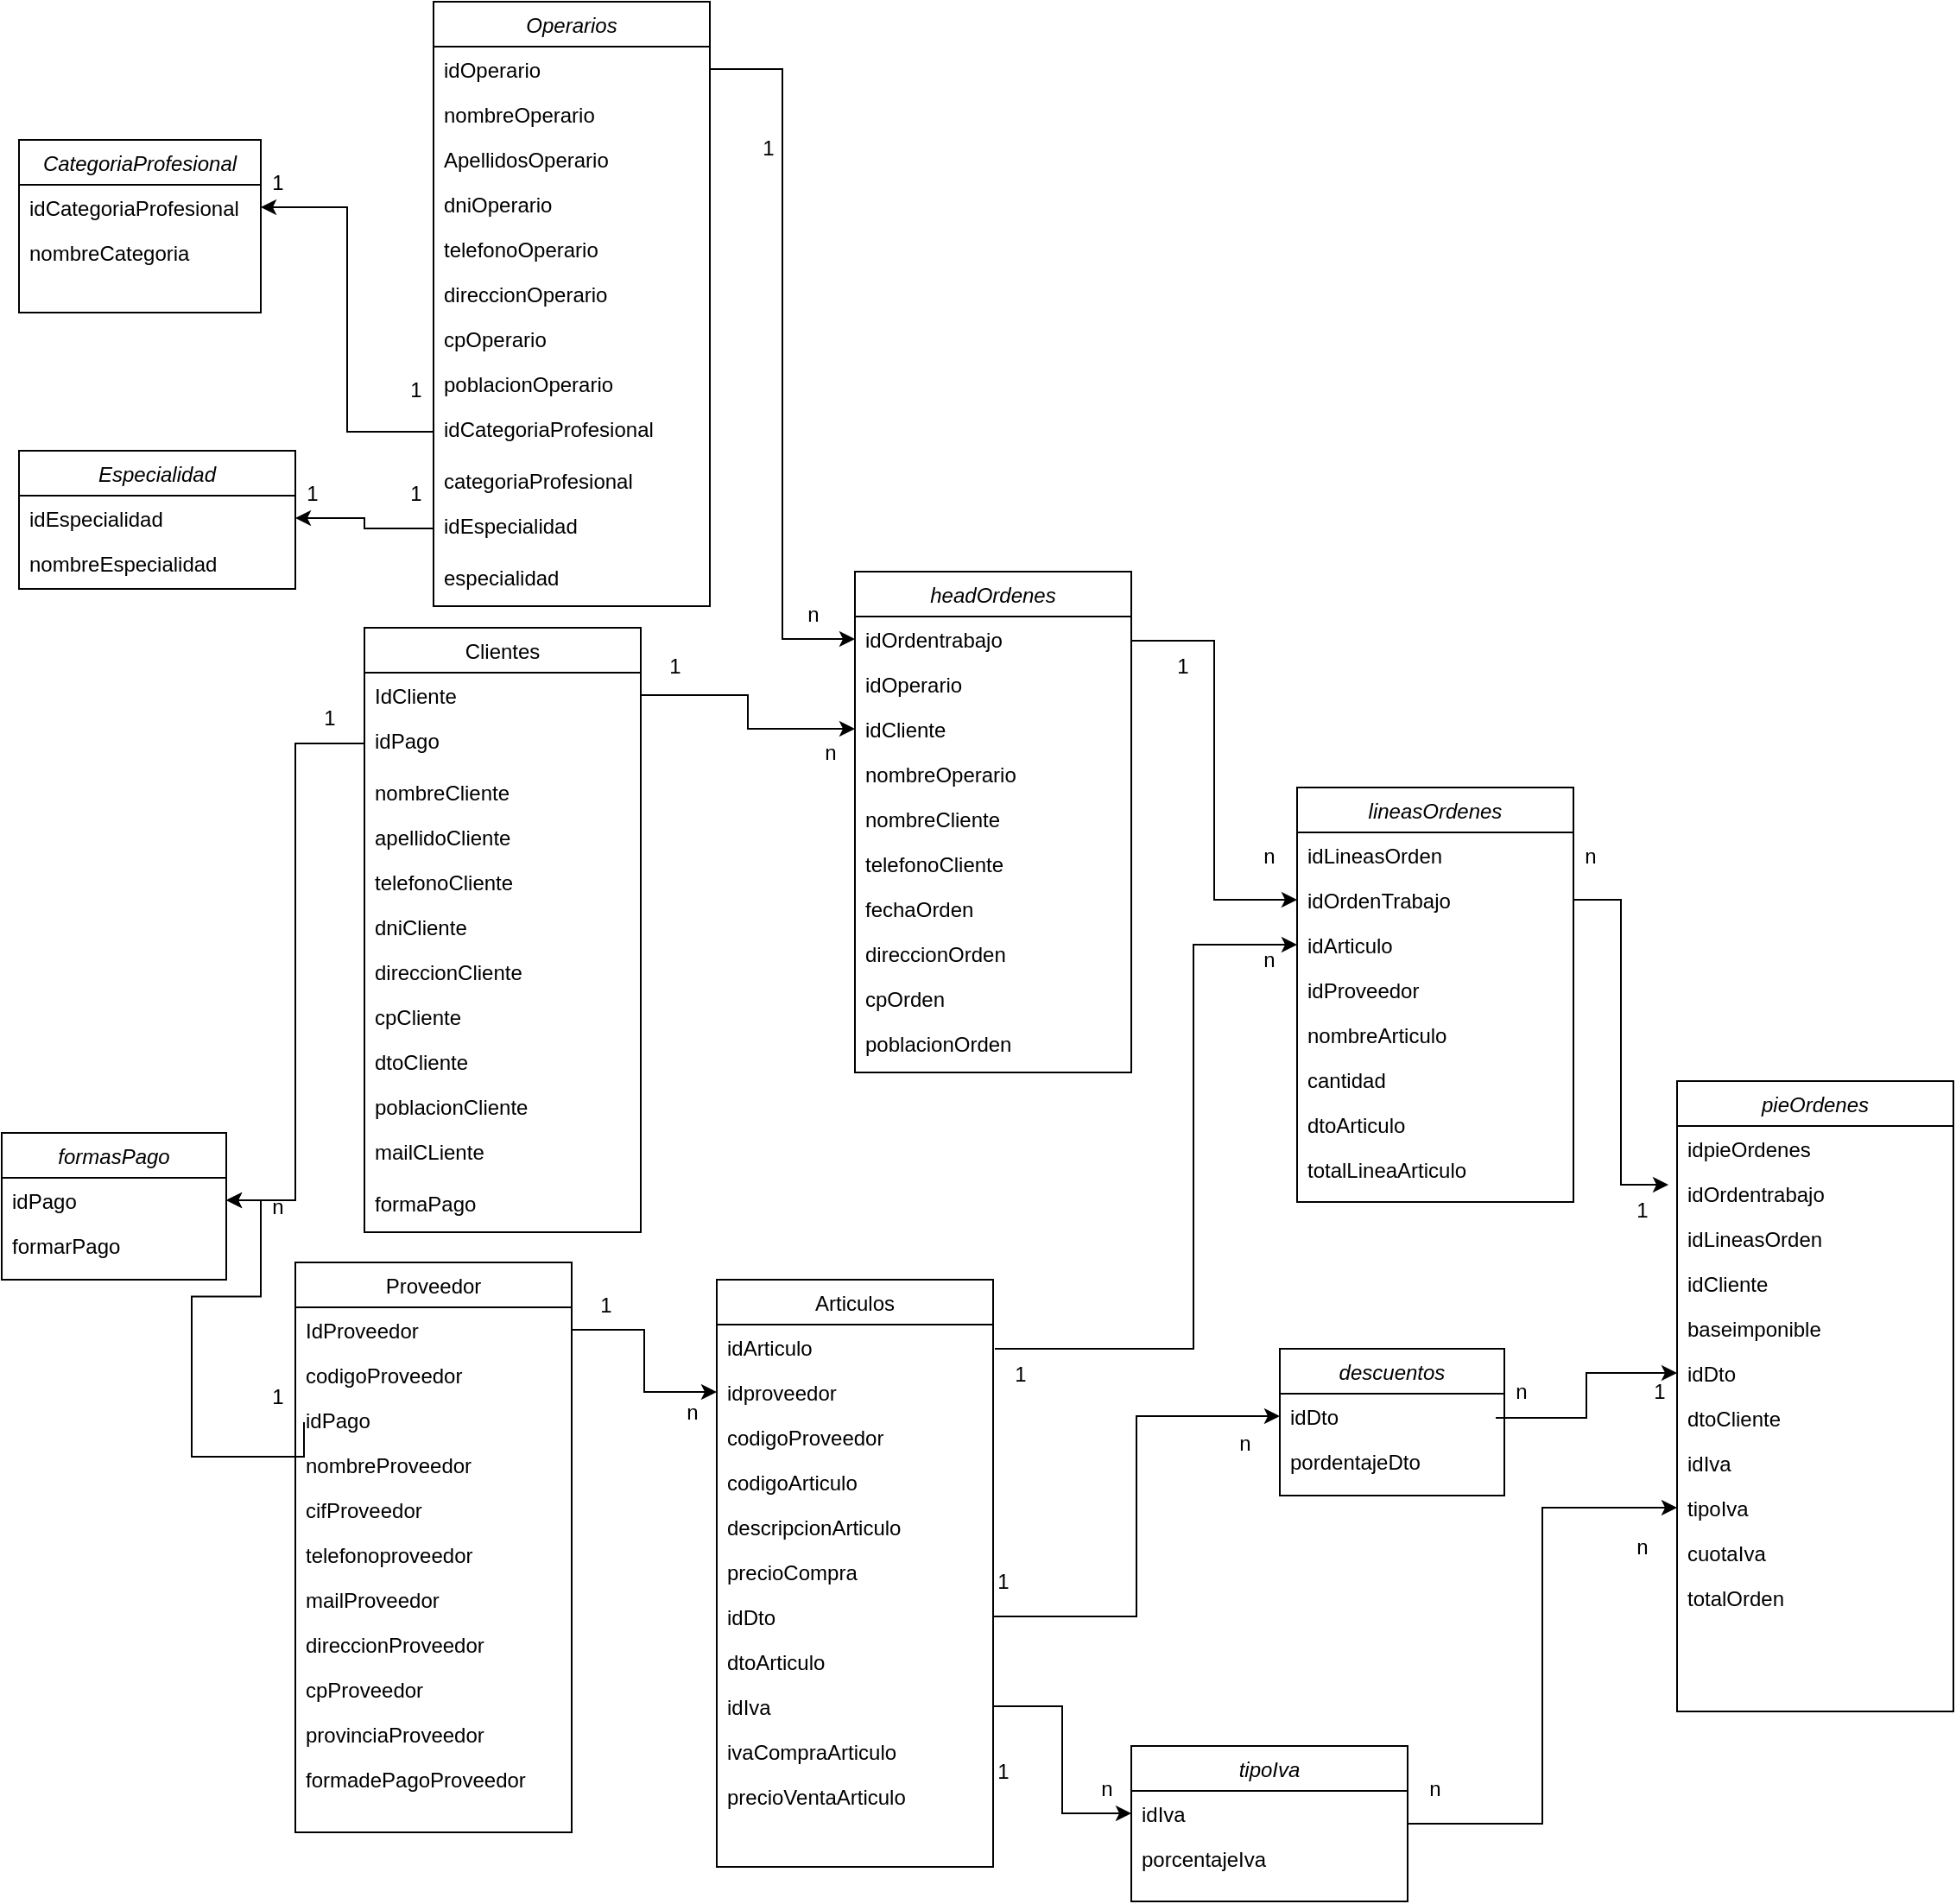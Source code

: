 <mxfile version="21.6.6" type="github">
  <diagram id="C5RBs43oDa-KdzZeNtuy" name="Page-1">
    <mxGraphModel dx="1434" dy="754" grid="1" gridSize="10" guides="1" tooltips="1" connect="1" arrows="1" fold="1" page="1" pageScale="1" pageWidth="1169" pageHeight="1654" math="0" shadow="0">
      <root>
        <mxCell id="WIyWlLk6GJQsqaUBKTNV-0" />
        <mxCell id="WIyWlLk6GJQsqaUBKTNV-1" parent="WIyWlLk6GJQsqaUBKTNV-0" />
        <mxCell id="zkfFHV4jXpPFQw0GAbJ--0" value="Operarios" style="swimlane;fontStyle=2;align=center;verticalAlign=top;childLayout=stackLayout;horizontal=1;startSize=26;horizontalStack=0;resizeParent=1;resizeLast=0;collapsible=1;marginBottom=0;rounded=0;shadow=0;strokeWidth=1;" parent="WIyWlLk6GJQsqaUBKTNV-1" vertex="1">
          <mxGeometry x="260" y="10" width="160" height="350" as="geometry">
            <mxRectangle x="230" y="140" width="160" height="26" as="alternateBounds" />
          </mxGeometry>
        </mxCell>
        <mxCell id="zkfFHV4jXpPFQw0GAbJ--3" value="idOperario&#xa;" style="text;align=left;verticalAlign=top;spacingLeft=4;spacingRight=4;overflow=hidden;rotatable=0;points=[[0,0.5],[1,0.5]];portConstraint=eastwest;rounded=0;shadow=0;html=0;" parent="zkfFHV4jXpPFQw0GAbJ--0" vertex="1">
          <mxGeometry y="26" width="160" height="26" as="geometry" />
        </mxCell>
        <mxCell id="zkfFHV4jXpPFQw0GAbJ--1" value="nombreOperario" style="text;align=left;verticalAlign=top;spacingLeft=4;spacingRight=4;overflow=hidden;rotatable=0;points=[[0,0.5],[1,0.5]];portConstraint=eastwest;" parent="zkfFHV4jXpPFQw0GAbJ--0" vertex="1">
          <mxGeometry y="52" width="160" height="26" as="geometry" />
        </mxCell>
        <mxCell id="EvCwgGn88myJ6NYSJ4dZ-0" value="ApellidosOperario" style="text;align=left;verticalAlign=top;spacingLeft=4;spacingRight=4;overflow=hidden;rotatable=0;points=[[0,0.5],[1,0.5]];portConstraint=eastwest;" parent="zkfFHV4jXpPFQw0GAbJ--0" vertex="1">
          <mxGeometry y="78" width="160" height="26" as="geometry" />
        </mxCell>
        <mxCell id="EvCwgGn88myJ6NYSJ4dZ-1" value="dniOperario" style="text;align=left;verticalAlign=top;spacingLeft=4;spacingRight=4;overflow=hidden;rotatable=0;points=[[0,0.5],[1,0.5]];portConstraint=eastwest;" parent="zkfFHV4jXpPFQw0GAbJ--0" vertex="1">
          <mxGeometry y="104" width="160" height="26" as="geometry" />
        </mxCell>
        <mxCell id="zkfFHV4jXpPFQw0GAbJ--2" value="telefonoOperario" style="text;align=left;verticalAlign=top;spacingLeft=4;spacingRight=4;overflow=hidden;rotatable=0;points=[[0,0.5],[1,0.5]];portConstraint=eastwest;rounded=0;shadow=0;html=0;" parent="zkfFHV4jXpPFQw0GAbJ--0" vertex="1">
          <mxGeometry y="130" width="160" height="26" as="geometry" />
        </mxCell>
        <mxCell id="EvCwgGn88myJ6NYSJ4dZ-2" value="direccionOperario" style="text;align=left;verticalAlign=top;spacingLeft=4;spacingRight=4;overflow=hidden;rotatable=0;points=[[0,0.5],[1,0.5]];portConstraint=eastwest;" parent="zkfFHV4jXpPFQw0GAbJ--0" vertex="1">
          <mxGeometry y="156" width="160" height="26" as="geometry" />
        </mxCell>
        <mxCell id="nwo9zE2Kv2taZkg2Oumw-116" value="cpOperario" style="text;align=left;verticalAlign=top;spacingLeft=4;spacingRight=4;overflow=hidden;rotatable=0;points=[[0,0.5],[1,0.5]];portConstraint=eastwest;" vertex="1" parent="zkfFHV4jXpPFQw0GAbJ--0">
          <mxGeometry y="182" width="160" height="26" as="geometry" />
        </mxCell>
        <mxCell id="EvCwgGn88myJ6NYSJ4dZ-4" value="poblacionOperario" style="text;align=left;verticalAlign=top;spacingLeft=4;spacingRight=4;overflow=hidden;rotatable=0;points=[[0,0.5],[1,0.5]];portConstraint=eastwest;" parent="zkfFHV4jXpPFQw0GAbJ--0" vertex="1">
          <mxGeometry y="208" width="160" height="26" as="geometry" />
        </mxCell>
        <mxCell id="nwo9zE2Kv2taZkg2Oumw-139" value="idCategoriaProfesional" style="text;align=left;verticalAlign=top;spacingLeft=4;spacingRight=4;overflow=hidden;rotatable=0;points=[[0,0.5],[1,0.5]];portConstraint=eastwest;" vertex="1" parent="zkfFHV4jXpPFQw0GAbJ--0">
          <mxGeometry y="234" width="160" height="30" as="geometry" />
        </mxCell>
        <mxCell id="EvCwgGn88myJ6NYSJ4dZ-5" value="categoriaProfesional" style="text;align=left;verticalAlign=top;spacingLeft=4;spacingRight=4;overflow=hidden;rotatable=0;points=[[0,0.5],[1,0.5]];portConstraint=eastwest;" parent="zkfFHV4jXpPFQw0GAbJ--0" vertex="1">
          <mxGeometry y="264" width="160" height="26" as="geometry" />
        </mxCell>
        <mxCell id="nwo9zE2Kv2taZkg2Oumw-140" value="idEspecialidad" style="text;align=left;verticalAlign=top;spacingLeft=4;spacingRight=4;overflow=hidden;rotatable=0;points=[[0,0.5],[1,0.5]];portConstraint=eastwest;" vertex="1" parent="zkfFHV4jXpPFQw0GAbJ--0">
          <mxGeometry y="290" width="160" height="30" as="geometry" />
        </mxCell>
        <mxCell id="zkfFHV4jXpPFQw0GAbJ--5" value="especialidad" style="text;align=left;verticalAlign=top;spacingLeft=4;spacingRight=4;overflow=hidden;rotatable=0;points=[[0,0.5],[1,0.5]];portConstraint=eastwest;" parent="zkfFHV4jXpPFQw0GAbJ--0" vertex="1">
          <mxGeometry y="320" width="160" height="30" as="geometry" />
        </mxCell>
        <mxCell id="zkfFHV4jXpPFQw0GAbJ--6" value="Proveedor" style="swimlane;fontStyle=0;align=center;verticalAlign=top;childLayout=stackLayout;horizontal=1;startSize=26;horizontalStack=0;resizeParent=1;resizeLast=0;collapsible=1;marginBottom=0;rounded=0;shadow=0;strokeWidth=1;" parent="WIyWlLk6GJQsqaUBKTNV-1" vertex="1">
          <mxGeometry x="180" y="740" width="160" height="330" as="geometry">
            <mxRectangle x="130" y="380" width="160" height="26" as="alternateBounds" />
          </mxGeometry>
        </mxCell>
        <mxCell id="zkfFHV4jXpPFQw0GAbJ--7" value="IdProveedor" style="text;align=left;verticalAlign=top;spacingLeft=4;spacingRight=4;overflow=hidden;rotatable=0;points=[[0,0.5],[1,0.5]];portConstraint=eastwest;" parent="zkfFHV4jXpPFQw0GAbJ--6" vertex="1">
          <mxGeometry y="26" width="160" height="26" as="geometry" />
        </mxCell>
        <mxCell id="nwo9zE2Kv2taZkg2Oumw-113" value="codigoProveedor" style="text;align=left;verticalAlign=top;spacingLeft=4;spacingRight=4;overflow=hidden;rotatable=0;points=[[0,0.5],[1,0.5]];portConstraint=eastwest;" vertex="1" parent="zkfFHV4jXpPFQw0GAbJ--6">
          <mxGeometry y="52" width="160" height="26" as="geometry" />
        </mxCell>
        <mxCell id="nwo9zE2Kv2taZkg2Oumw-103" value="idPago" style="text;align=left;verticalAlign=top;spacingLeft=4;spacingRight=4;overflow=hidden;rotatable=0;points=[[0,0.5],[1,0.5]];portConstraint=eastwest;" vertex="1" parent="zkfFHV4jXpPFQw0GAbJ--6">
          <mxGeometry y="78" width="160" height="26" as="geometry" />
        </mxCell>
        <mxCell id="zkfFHV4jXpPFQw0GAbJ--8" value="nombreProveedor" style="text;align=left;verticalAlign=top;spacingLeft=4;spacingRight=4;overflow=hidden;rotatable=0;points=[[0,0.5],[1,0.5]];portConstraint=eastwest;rounded=0;shadow=0;html=0;" parent="zkfFHV4jXpPFQw0GAbJ--6" vertex="1">
          <mxGeometry y="104" width="160" height="26" as="geometry" />
        </mxCell>
        <mxCell id="zkfFHV4jXpPFQw0GAbJ--10" value="cifProveedor" style="text;align=left;verticalAlign=top;spacingLeft=4;spacingRight=4;overflow=hidden;rotatable=0;points=[[0,0.5],[1,0.5]];portConstraint=eastwest;fontStyle=0" parent="zkfFHV4jXpPFQw0GAbJ--6" vertex="1">
          <mxGeometry y="130" width="160" height="26" as="geometry" />
        </mxCell>
        <mxCell id="zkfFHV4jXpPFQw0GAbJ--11" value="telefonoproveedor" style="text;align=left;verticalAlign=top;spacingLeft=4;spacingRight=4;overflow=hidden;rotatable=0;points=[[0,0.5],[1,0.5]];portConstraint=eastwest;" parent="zkfFHV4jXpPFQw0GAbJ--6" vertex="1">
          <mxGeometry y="156" width="160" height="26" as="geometry" />
        </mxCell>
        <mxCell id="EvCwgGn88myJ6NYSJ4dZ-8" value="mailProveedor" style="text;align=left;verticalAlign=top;spacingLeft=4;spacingRight=4;overflow=hidden;rotatable=0;points=[[0,0.5],[1,0.5]];portConstraint=eastwest;" parent="zkfFHV4jXpPFQw0GAbJ--6" vertex="1">
          <mxGeometry y="182" width="160" height="26" as="geometry" />
        </mxCell>
        <mxCell id="EvCwgGn88myJ6NYSJ4dZ-10" value="direccionProveedor" style="text;align=left;verticalAlign=top;spacingLeft=4;spacingRight=4;overflow=hidden;rotatable=0;points=[[0,0.5],[1,0.5]];portConstraint=eastwest;" parent="zkfFHV4jXpPFQw0GAbJ--6" vertex="1">
          <mxGeometry y="208" width="160" height="26" as="geometry" />
        </mxCell>
        <mxCell id="EvCwgGn88myJ6NYSJ4dZ-11" value="cpProveedor" style="text;align=left;verticalAlign=top;spacingLeft=4;spacingRight=4;overflow=hidden;rotatable=0;points=[[0,0.5],[1,0.5]];portConstraint=eastwest;" parent="zkfFHV4jXpPFQw0GAbJ--6" vertex="1">
          <mxGeometry y="234" width="160" height="26" as="geometry" />
        </mxCell>
        <mxCell id="EvCwgGn88myJ6NYSJ4dZ-12" value="provinciaProveedor" style="text;align=left;verticalAlign=top;spacingLeft=4;spacingRight=4;overflow=hidden;rotatable=0;points=[[0,0.5],[1,0.5]];portConstraint=eastwest;" parent="zkfFHV4jXpPFQw0GAbJ--6" vertex="1">
          <mxGeometry y="260" width="160" height="26" as="geometry" />
        </mxCell>
        <mxCell id="EvCwgGn88myJ6NYSJ4dZ-13" value="formadePagoProveedor" style="text;align=left;verticalAlign=top;spacingLeft=4;spacingRight=4;overflow=hidden;rotatable=0;points=[[0,0.5],[1,0.5]];portConstraint=eastwest;" parent="zkfFHV4jXpPFQw0GAbJ--6" vertex="1">
          <mxGeometry y="286" width="160" height="30" as="geometry" />
        </mxCell>
        <mxCell id="zkfFHV4jXpPFQw0GAbJ--13" value="Articulos" style="swimlane;fontStyle=0;align=center;verticalAlign=top;childLayout=stackLayout;horizontal=1;startSize=26;horizontalStack=0;resizeParent=1;resizeLast=0;collapsible=1;marginBottom=0;rounded=0;shadow=0;strokeWidth=1;" parent="WIyWlLk6GJQsqaUBKTNV-1" vertex="1">
          <mxGeometry x="424" y="750" width="160" height="340" as="geometry">
            <mxRectangle x="340" y="380" width="170" height="26" as="alternateBounds" />
          </mxGeometry>
        </mxCell>
        <mxCell id="zkfFHV4jXpPFQw0GAbJ--14" value="idArticulo" style="text;align=left;verticalAlign=top;spacingLeft=4;spacingRight=4;overflow=hidden;rotatable=0;points=[[0,0.5],[1,0.5]];portConstraint=eastwest;" parent="zkfFHV4jXpPFQw0GAbJ--13" vertex="1">
          <mxGeometry y="26" width="160" height="26" as="geometry" />
        </mxCell>
        <mxCell id="EvCwgGn88myJ6NYSJ4dZ-14" value="idproveedor" style="text;align=left;verticalAlign=top;spacingLeft=4;spacingRight=4;overflow=hidden;rotatable=0;points=[[0,0.5],[1,0.5]];portConstraint=eastwest;" parent="zkfFHV4jXpPFQw0GAbJ--13" vertex="1">
          <mxGeometry y="52" width="160" height="26" as="geometry" />
        </mxCell>
        <mxCell id="nwo9zE2Kv2taZkg2Oumw-115" value="codigoProveedor" style="text;align=left;verticalAlign=top;spacingLeft=4;spacingRight=4;overflow=hidden;rotatable=0;points=[[0,0.5],[1,0.5]];portConstraint=eastwest;" vertex="1" parent="zkfFHV4jXpPFQw0GAbJ--13">
          <mxGeometry y="78" width="160" height="26" as="geometry" />
        </mxCell>
        <mxCell id="nwo9zE2Kv2taZkg2Oumw-112" value="codigoArticulo" style="text;align=left;verticalAlign=top;spacingLeft=4;spacingRight=4;overflow=hidden;rotatable=0;points=[[0,0.5],[1,0.5]];portConstraint=eastwest;" vertex="1" parent="zkfFHV4jXpPFQw0GAbJ--13">
          <mxGeometry y="104" width="160" height="26" as="geometry" />
        </mxCell>
        <mxCell id="EvCwgGn88myJ6NYSJ4dZ-15" value="descripcionArticulo" style="text;align=left;verticalAlign=top;spacingLeft=4;spacingRight=4;overflow=hidden;rotatable=0;points=[[0,0.5],[1,0.5]];portConstraint=eastwest;" parent="zkfFHV4jXpPFQw0GAbJ--13" vertex="1">
          <mxGeometry y="130" width="160" height="26" as="geometry" />
        </mxCell>
        <mxCell id="EvCwgGn88myJ6NYSJ4dZ-16" value="precioCompra" style="text;align=left;verticalAlign=top;spacingLeft=4;spacingRight=4;overflow=hidden;rotatable=0;points=[[0,0.5],[1,0.5]];portConstraint=eastwest;" parent="zkfFHV4jXpPFQw0GAbJ--13" vertex="1">
          <mxGeometry y="156" width="160" height="26" as="geometry" />
        </mxCell>
        <mxCell id="nwo9zE2Kv2taZkg2Oumw-87" value="idDto" style="text;align=left;verticalAlign=top;spacingLeft=4;spacingRight=4;overflow=hidden;rotatable=0;points=[[0,0.5],[1,0.5]];portConstraint=eastwest;" vertex="1" parent="zkfFHV4jXpPFQw0GAbJ--13">
          <mxGeometry y="182" width="160" height="26" as="geometry" />
        </mxCell>
        <mxCell id="EvCwgGn88myJ6NYSJ4dZ-17" value="dtoArticulo" style="text;align=left;verticalAlign=top;spacingLeft=4;spacingRight=4;overflow=hidden;rotatable=0;points=[[0,0.5],[1,0.5]];portConstraint=eastwest;" parent="zkfFHV4jXpPFQw0GAbJ--13" vertex="1">
          <mxGeometry y="208" width="160" height="26" as="geometry" />
        </mxCell>
        <mxCell id="nwo9zE2Kv2taZkg2Oumw-77" value="idIva&#xa;" style="text;align=left;verticalAlign=top;spacingLeft=4;spacingRight=4;overflow=hidden;rotatable=0;points=[[0,0.5],[1,0.5]];portConstraint=eastwest;" vertex="1" parent="zkfFHV4jXpPFQw0GAbJ--13">
          <mxGeometry y="234" width="160" height="26" as="geometry" />
        </mxCell>
        <mxCell id="EvCwgGn88myJ6NYSJ4dZ-18" value="ivaCompraArticulo" style="text;align=left;verticalAlign=top;spacingLeft=4;spacingRight=4;overflow=hidden;rotatable=0;points=[[0,0.5],[1,0.5]];portConstraint=eastwest;" parent="zkfFHV4jXpPFQw0GAbJ--13" vertex="1">
          <mxGeometry y="260" width="160" height="26" as="geometry" />
        </mxCell>
        <mxCell id="EvCwgGn88myJ6NYSJ4dZ-19" value="precioVentaArticulo" style="text;align=left;verticalAlign=top;spacingLeft=4;spacingRight=4;overflow=hidden;rotatable=0;points=[[0,0.5],[1,0.5]];portConstraint=eastwest;" parent="zkfFHV4jXpPFQw0GAbJ--13" vertex="1">
          <mxGeometry y="286" width="160" height="26" as="geometry" />
        </mxCell>
        <mxCell id="zkfFHV4jXpPFQw0GAbJ--17" value="Clientes&#xa;" style="swimlane;fontStyle=0;align=center;verticalAlign=top;childLayout=stackLayout;horizontal=1;startSize=26;horizontalStack=0;resizeParent=1;resizeLast=0;collapsible=1;marginBottom=0;rounded=0;shadow=0;strokeWidth=1;" parent="WIyWlLk6GJQsqaUBKTNV-1" vertex="1">
          <mxGeometry x="220" y="372.5" width="160" height="350" as="geometry">
            <mxRectangle x="550" y="140" width="160" height="26" as="alternateBounds" />
          </mxGeometry>
        </mxCell>
        <mxCell id="zkfFHV4jXpPFQw0GAbJ--18" value="IdCliente" style="text;align=left;verticalAlign=top;spacingLeft=4;spacingRight=4;overflow=hidden;rotatable=0;points=[[0,0.5],[1,0.5]];portConstraint=eastwest;" parent="zkfFHV4jXpPFQw0GAbJ--17" vertex="1">
          <mxGeometry y="26" width="160" height="26" as="geometry" />
        </mxCell>
        <mxCell id="nwo9zE2Kv2taZkg2Oumw-104" value="idPago" style="text;align=left;verticalAlign=top;spacingLeft=4;spacingRight=4;overflow=hidden;rotatable=0;points=[[0,0.5],[1,0.5]];portConstraint=eastwest;" vertex="1" parent="zkfFHV4jXpPFQw0GAbJ--17">
          <mxGeometry y="52" width="160" height="30" as="geometry" />
        </mxCell>
        <mxCell id="zkfFHV4jXpPFQw0GAbJ--19" value="nombreCliente" style="text;align=left;verticalAlign=top;spacingLeft=4;spacingRight=4;overflow=hidden;rotatable=0;points=[[0,0.5],[1,0.5]];portConstraint=eastwest;rounded=0;shadow=0;html=0;" parent="zkfFHV4jXpPFQw0GAbJ--17" vertex="1">
          <mxGeometry y="82" width="160" height="26" as="geometry" />
        </mxCell>
        <mxCell id="zkfFHV4jXpPFQw0GAbJ--20" value="apellidoCliente" style="text;align=left;verticalAlign=top;spacingLeft=4;spacingRight=4;overflow=hidden;rotatable=0;points=[[0,0.5],[1,0.5]];portConstraint=eastwest;rounded=0;shadow=0;html=0;" parent="zkfFHV4jXpPFQw0GAbJ--17" vertex="1">
          <mxGeometry y="108" width="160" height="26" as="geometry" />
        </mxCell>
        <mxCell id="zkfFHV4jXpPFQw0GAbJ--25" value="telefonoCliente" style="text;align=left;verticalAlign=top;spacingLeft=4;spacingRight=4;overflow=hidden;rotatable=0;points=[[0,0.5],[1,0.5]];portConstraint=eastwest;" parent="zkfFHV4jXpPFQw0GAbJ--17" vertex="1">
          <mxGeometry y="134" width="160" height="26" as="geometry" />
        </mxCell>
        <mxCell id="zkfFHV4jXpPFQw0GAbJ--24" value="dniCliente" style="text;align=left;verticalAlign=top;spacingLeft=4;spacingRight=4;overflow=hidden;rotatable=0;points=[[0,0.5],[1,0.5]];portConstraint=eastwest;" parent="zkfFHV4jXpPFQw0GAbJ--17" vertex="1">
          <mxGeometry y="160" width="160" height="26" as="geometry" />
        </mxCell>
        <mxCell id="zkfFHV4jXpPFQw0GAbJ--22" value="direccionCliente" style="text;align=left;verticalAlign=top;spacingLeft=4;spacingRight=4;overflow=hidden;rotatable=0;points=[[0,0.5],[1,0.5]];portConstraint=eastwest;rounded=0;shadow=0;html=0;" parent="zkfFHV4jXpPFQw0GAbJ--17" vertex="1">
          <mxGeometry y="186" width="160" height="26" as="geometry" />
        </mxCell>
        <mxCell id="zkfFHV4jXpPFQw0GAbJ--21" value="cpCliente" style="text;align=left;verticalAlign=top;spacingLeft=4;spacingRight=4;overflow=hidden;rotatable=0;points=[[0,0.5],[1,0.5]];portConstraint=eastwest;rounded=0;shadow=0;html=0;" parent="zkfFHV4jXpPFQw0GAbJ--17" vertex="1">
          <mxGeometry y="212" width="160" height="26" as="geometry" />
        </mxCell>
        <mxCell id="EvCwgGn88myJ6NYSJ4dZ-6" value="dtoCliente" style="text;align=left;verticalAlign=top;spacingLeft=4;spacingRight=4;overflow=hidden;rotatable=0;points=[[0,0.5],[1,0.5]];portConstraint=eastwest;" parent="zkfFHV4jXpPFQw0GAbJ--17" vertex="1">
          <mxGeometry y="238" width="160" height="26" as="geometry" />
        </mxCell>
        <mxCell id="EvCwgGn88myJ6NYSJ4dZ-7" value="poblacionCliente" style="text;align=left;verticalAlign=top;spacingLeft=4;spacingRight=4;overflow=hidden;rotatable=0;points=[[0,0.5],[1,0.5]];portConstraint=eastwest;" parent="zkfFHV4jXpPFQw0GAbJ--17" vertex="1">
          <mxGeometry y="264" width="160" height="26" as="geometry" />
        </mxCell>
        <mxCell id="EvCwgGn88myJ6NYSJ4dZ-9" value="mailCLiente" style="text;align=left;verticalAlign=top;spacingLeft=4;spacingRight=4;overflow=hidden;rotatable=0;points=[[0,0.5],[1,0.5]];portConstraint=eastwest;" parent="zkfFHV4jXpPFQw0GAbJ--17" vertex="1">
          <mxGeometry y="290" width="160" height="30" as="geometry" />
        </mxCell>
        <mxCell id="nwo9zE2Kv2taZkg2Oumw-105" value="formaPago" style="text;align=left;verticalAlign=top;spacingLeft=4;spacingRight=4;overflow=hidden;rotatable=0;points=[[0,0.5],[1,0.5]];portConstraint=eastwest;" vertex="1" parent="zkfFHV4jXpPFQw0GAbJ--17">
          <mxGeometry y="320" width="160" height="30" as="geometry" />
        </mxCell>
        <mxCell id="EvCwgGn88myJ6NYSJ4dZ-20" value="headOrdenes" style="swimlane;fontStyle=2;align=center;verticalAlign=top;childLayout=stackLayout;horizontal=1;startSize=26;horizontalStack=0;resizeParent=1;resizeLast=0;collapsible=1;marginBottom=0;rounded=0;shadow=0;strokeWidth=1;" parent="WIyWlLk6GJQsqaUBKTNV-1" vertex="1">
          <mxGeometry x="504" y="340" width="160" height="290" as="geometry">
            <mxRectangle x="230" y="140" width="160" height="26" as="alternateBounds" />
          </mxGeometry>
        </mxCell>
        <mxCell id="EvCwgGn88myJ6NYSJ4dZ-21" value="idOrdentrabajo" style="text;align=left;verticalAlign=top;spacingLeft=4;spacingRight=4;overflow=hidden;rotatable=0;points=[[0,0.5],[1,0.5]];portConstraint=eastwest;rounded=0;shadow=0;html=0;" parent="EvCwgGn88myJ6NYSJ4dZ-20" vertex="1">
          <mxGeometry y="26" width="160" height="26" as="geometry" />
        </mxCell>
        <mxCell id="EvCwgGn88myJ6NYSJ4dZ-22" value="idOperario" style="text;align=left;verticalAlign=top;spacingLeft=4;spacingRight=4;overflow=hidden;rotatable=0;points=[[0,0.5],[1,0.5]];portConstraint=eastwest;" parent="EvCwgGn88myJ6NYSJ4dZ-20" vertex="1">
          <mxGeometry y="52" width="160" height="26" as="geometry" />
        </mxCell>
        <mxCell id="EvCwgGn88myJ6NYSJ4dZ-23" value="idCliente" style="text;align=left;verticalAlign=top;spacingLeft=4;spacingRight=4;overflow=hidden;rotatable=0;points=[[0,0.5],[1,0.5]];portConstraint=eastwest;" parent="EvCwgGn88myJ6NYSJ4dZ-20" vertex="1">
          <mxGeometry y="78" width="160" height="26" as="geometry" />
        </mxCell>
        <mxCell id="EvCwgGn88myJ6NYSJ4dZ-24" value="nombreOperario" style="text;align=left;verticalAlign=top;spacingLeft=4;spacingRight=4;overflow=hidden;rotatable=0;points=[[0,0.5],[1,0.5]];portConstraint=eastwest;" parent="EvCwgGn88myJ6NYSJ4dZ-20" vertex="1">
          <mxGeometry y="104" width="160" height="26" as="geometry" />
        </mxCell>
        <mxCell id="EvCwgGn88myJ6NYSJ4dZ-25" value="nombreCliente" style="text;align=left;verticalAlign=top;spacingLeft=4;spacingRight=4;overflow=hidden;rotatable=0;points=[[0,0.5],[1,0.5]];portConstraint=eastwest;rounded=0;shadow=0;html=0;" parent="EvCwgGn88myJ6NYSJ4dZ-20" vertex="1">
          <mxGeometry y="130" width="160" height="26" as="geometry" />
        </mxCell>
        <mxCell id="EvCwgGn88myJ6NYSJ4dZ-26" value="telefonoCliente" style="text;align=left;verticalAlign=top;spacingLeft=4;spacingRight=4;overflow=hidden;rotatable=0;points=[[0,0.5],[1,0.5]];portConstraint=eastwest;" parent="EvCwgGn88myJ6NYSJ4dZ-20" vertex="1">
          <mxGeometry y="156" width="160" height="26" as="geometry" />
        </mxCell>
        <mxCell id="EvCwgGn88myJ6NYSJ4dZ-27" value="fechaOrden" style="text;align=left;verticalAlign=top;spacingLeft=4;spacingRight=4;overflow=hidden;rotatable=0;points=[[0,0.5],[1,0.5]];portConstraint=eastwest;" parent="EvCwgGn88myJ6NYSJ4dZ-20" vertex="1">
          <mxGeometry y="182" width="160" height="26" as="geometry" />
        </mxCell>
        <mxCell id="EvCwgGn88myJ6NYSJ4dZ-29" value="direccionOrden" style="text;align=left;verticalAlign=top;spacingLeft=4;spacingRight=4;overflow=hidden;rotatable=0;points=[[0,0.5],[1,0.5]];portConstraint=eastwest;" parent="EvCwgGn88myJ6NYSJ4dZ-20" vertex="1">
          <mxGeometry y="208" width="160" height="26" as="geometry" />
        </mxCell>
        <mxCell id="EvCwgGn88myJ6NYSJ4dZ-30" value="cpOrden" style="text;align=left;verticalAlign=top;spacingLeft=4;spacingRight=4;overflow=hidden;rotatable=0;points=[[0,0.5],[1,0.5]];portConstraint=eastwest;" parent="EvCwgGn88myJ6NYSJ4dZ-20" vertex="1">
          <mxGeometry y="234" width="160" height="26" as="geometry" />
        </mxCell>
        <mxCell id="nwo9zE2Kv2taZkg2Oumw-0" value="poblacionOrden" style="text;align=left;verticalAlign=top;spacingLeft=4;spacingRight=4;overflow=hidden;rotatable=0;points=[[0,0.5],[1,0.5]];portConstraint=eastwest;" vertex="1" parent="EvCwgGn88myJ6NYSJ4dZ-20">
          <mxGeometry y="260" width="160" height="26" as="geometry" />
        </mxCell>
        <mxCell id="nwo9zE2Kv2taZkg2Oumw-2" value="lineasOrdenes" style="swimlane;fontStyle=2;align=center;verticalAlign=top;childLayout=stackLayout;horizontal=1;startSize=26;horizontalStack=0;resizeParent=1;resizeLast=0;collapsible=1;marginBottom=0;rounded=0;shadow=0;strokeWidth=1;" vertex="1" parent="WIyWlLk6GJQsqaUBKTNV-1">
          <mxGeometry x="760" y="465" width="160" height="240" as="geometry">
            <mxRectangle x="230" y="140" width="160" height="26" as="alternateBounds" />
          </mxGeometry>
        </mxCell>
        <mxCell id="nwo9zE2Kv2taZkg2Oumw-3" value="idLineasOrden&#xa;" style="text;align=left;verticalAlign=top;spacingLeft=4;spacingRight=4;overflow=hidden;rotatable=0;points=[[0,0.5],[1,0.5]];portConstraint=eastwest;rounded=0;shadow=0;html=0;" vertex="1" parent="nwo9zE2Kv2taZkg2Oumw-2">
          <mxGeometry y="26" width="160" height="26" as="geometry" />
        </mxCell>
        <mxCell id="nwo9zE2Kv2taZkg2Oumw-4" value="idOrdenTrabajo" style="text;align=left;verticalAlign=top;spacingLeft=4;spacingRight=4;overflow=hidden;rotatable=0;points=[[0,0.5],[1,0.5]];portConstraint=eastwest;" vertex="1" parent="nwo9zE2Kv2taZkg2Oumw-2">
          <mxGeometry y="52" width="160" height="26" as="geometry" />
        </mxCell>
        <mxCell id="nwo9zE2Kv2taZkg2Oumw-5" value="idArticulo" style="text;align=left;verticalAlign=top;spacingLeft=4;spacingRight=4;overflow=hidden;rotatable=0;points=[[0,0.5],[1,0.5]];portConstraint=eastwest;" vertex="1" parent="nwo9zE2Kv2taZkg2Oumw-2">
          <mxGeometry y="78" width="160" height="26" as="geometry" />
        </mxCell>
        <mxCell id="nwo9zE2Kv2taZkg2Oumw-8" value="idProveedor&#xa;" style="text;align=left;verticalAlign=top;spacingLeft=4;spacingRight=4;overflow=hidden;rotatable=0;points=[[0,0.5],[1,0.5]];portConstraint=eastwest;" vertex="1" parent="nwo9zE2Kv2taZkg2Oumw-2">
          <mxGeometry y="104" width="160" height="26" as="geometry" />
        </mxCell>
        <mxCell id="nwo9zE2Kv2taZkg2Oumw-6" value="nombreArticulo" style="text;align=left;verticalAlign=top;spacingLeft=4;spacingRight=4;overflow=hidden;rotatable=0;points=[[0,0.5],[1,0.5]];portConstraint=eastwest;" vertex="1" parent="nwo9zE2Kv2taZkg2Oumw-2">
          <mxGeometry y="130" width="160" height="26" as="geometry" />
        </mxCell>
        <mxCell id="nwo9zE2Kv2taZkg2Oumw-7" value="cantidad" style="text;align=left;verticalAlign=top;spacingLeft=4;spacingRight=4;overflow=hidden;rotatable=0;points=[[0,0.5],[1,0.5]];portConstraint=eastwest;rounded=0;shadow=0;html=0;" vertex="1" parent="nwo9zE2Kv2taZkg2Oumw-2">
          <mxGeometry y="156" width="160" height="26" as="geometry" />
        </mxCell>
        <mxCell id="nwo9zE2Kv2taZkg2Oumw-9" value="dtoArticulo" style="text;align=left;verticalAlign=top;spacingLeft=4;spacingRight=4;overflow=hidden;rotatable=0;points=[[0,0.5],[1,0.5]];portConstraint=eastwest;" vertex="1" parent="nwo9zE2Kv2taZkg2Oumw-2">
          <mxGeometry y="182" width="160" height="26" as="geometry" />
        </mxCell>
        <mxCell id="nwo9zE2Kv2taZkg2Oumw-10" value="totalLineaArticulo" style="text;align=left;verticalAlign=top;spacingLeft=4;spacingRight=4;overflow=hidden;rotatable=0;points=[[0,0.5],[1,0.5]];portConstraint=eastwest;" vertex="1" parent="nwo9zE2Kv2taZkg2Oumw-2">
          <mxGeometry y="208" width="160" height="26" as="geometry" />
        </mxCell>
        <mxCell id="nwo9zE2Kv2taZkg2Oumw-13" value="pieOrdenes" style="swimlane;fontStyle=2;align=center;verticalAlign=top;childLayout=stackLayout;horizontal=1;startSize=26;horizontalStack=0;resizeParent=1;resizeLast=0;collapsible=1;marginBottom=0;rounded=0;shadow=0;strokeWidth=1;" vertex="1" parent="WIyWlLk6GJQsqaUBKTNV-1">
          <mxGeometry x="980" y="635" width="160" height="365" as="geometry">
            <mxRectangle x="230" y="140" width="160" height="26" as="alternateBounds" />
          </mxGeometry>
        </mxCell>
        <mxCell id="nwo9zE2Kv2taZkg2Oumw-14" value="idpieOrdenes" style="text;align=left;verticalAlign=top;spacingLeft=4;spacingRight=4;overflow=hidden;rotatable=0;points=[[0,0.5],[1,0.5]];portConstraint=eastwest;rounded=0;shadow=0;html=0;" vertex="1" parent="nwo9zE2Kv2taZkg2Oumw-13">
          <mxGeometry y="26" width="160" height="26" as="geometry" />
        </mxCell>
        <mxCell id="nwo9zE2Kv2taZkg2Oumw-15" value="idOrdentrabajo" style="text;align=left;verticalAlign=top;spacingLeft=4;spacingRight=4;overflow=hidden;rotatable=0;points=[[0,0.5],[1,0.5]];portConstraint=eastwest;" vertex="1" parent="nwo9zE2Kv2taZkg2Oumw-13">
          <mxGeometry y="52" width="160" height="26" as="geometry" />
        </mxCell>
        <mxCell id="nwo9zE2Kv2taZkg2Oumw-16" value="idLineasOrden" style="text;align=left;verticalAlign=top;spacingLeft=4;spacingRight=4;overflow=hidden;rotatable=0;points=[[0,0.5],[1,0.5]];portConstraint=eastwest;" vertex="1" parent="nwo9zE2Kv2taZkg2Oumw-13">
          <mxGeometry y="78" width="160" height="26" as="geometry" />
        </mxCell>
        <mxCell id="nwo9zE2Kv2taZkg2Oumw-20" value="idCliente" style="text;align=left;verticalAlign=top;spacingLeft=4;spacingRight=4;overflow=hidden;rotatable=0;points=[[0,0.5],[1,0.5]];portConstraint=eastwest;" vertex="1" parent="nwo9zE2Kv2taZkg2Oumw-13">
          <mxGeometry y="104" width="160" height="26" as="geometry" />
        </mxCell>
        <mxCell id="nwo9zE2Kv2taZkg2Oumw-17" value="baseimponible" style="text;align=left;verticalAlign=top;spacingLeft=4;spacingRight=4;overflow=hidden;rotatable=0;points=[[0,0.5],[1,0.5]];portConstraint=eastwest;" vertex="1" parent="nwo9zE2Kv2taZkg2Oumw-13">
          <mxGeometry y="130" width="160" height="26" as="geometry" />
        </mxCell>
        <mxCell id="nwo9zE2Kv2taZkg2Oumw-93" value="idDto&#xa;" style="text;align=left;verticalAlign=top;spacingLeft=4;spacingRight=4;overflow=hidden;rotatable=0;points=[[0,0.5],[1,0.5]];portConstraint=eastwest;" vertex="1" parent="nwo9zE2Kv2taZkg2Oumw-13">
          <mxGeometry y="156" width="160" height="26" as="geometry" />
        </mxCell>
        <mxCell id="nwo9zE2Kv2taZkg2Oumw-18" value="dtoCliente" style="text;align=left;verticalAlign=top;spacingLeft=4;spacingRight=4;overflow=hidden;rotatable=0;points=[[0,0.5],[1,0.5]];portConstraint=eastwest;rounded=0;shadow=0;html=0;" vertex="1" parent="nwo9zE2Kv2taZkg2Oumw-13">
          <mxGeometry y="182" width="160" height="26" as="geometry" />
        </mxCell>
        <mxCell id="nwo9zE2Kv2taZkg2Oumw-21" value="idIva" style="text;align=left;verticalAlign=top;spacingLeft=4;spacingRight=4;overflow=hidden;rotatable=0;points=[[0,0.5],[1,0.5]];portConstraint=eastwest;" vertex="1" parent="nwo9zE2Kv2taZkg2Oumw-13">
          <mxGeometry y="208" width="160" height="26" as="geometry" />
        </mxCell>
        <mxCell id="nwo9zE2Kv2taZkg2Oumw-22" value="tipoIva" style="text;align=left;verticalAlign=top;spacingLeft=4;spacingRight=4;overflow=hidden;rotatable=0;points=[[0,0.5],[1,0.5]];portConstraint=eastwest;" vertex="1" parent="nwo9zE2Kv2taZkg2Oumw-13">
          <mxGeometry y="234" width="160" height="26" as="geometry" />
        </mxCell>
        <mxCell id="nwo9zE2Kv2taZkg2Oumw-23" value="cuotaIva" style="text;align=left;verticalAlign=top;spacingLeft=4;spacingRight=4;overflow=hidden;rotatable=0;points=[[0,0.5],[1,0.5]];portConstraint=eastwest;" vertex="1" parent="nwo9zE2Kv2taZkg2Oumw-13">
          <mxGeometry y="260" width="160" height="26" as="geometry" />
        </mxCell>
        <mxCell id="nwo9zE2Kv2taZkg2Oumw-35" value="totalOrden" style="text;align=left;verticalAlign=top;spacingLeft=4;spacingRight=4;overflow=hidden;rotatable=0;points=[[0,0.5],[1,0.5]];portConstraint=eastwest;" vertex="1" parent="nwo9zE2Kv2taZkg2Oumw-13">
          <mxGeometry y="286" width="160" height="26" as="geometry" />
        </mxCell>
        <mxCell id="nwo9zE2Kv2taZkg2Oumw-164" style="edgeStyle=elbowEdgeStyle;rounded=0;orthogonalLoop=1;jettySize=auto;html=1;exitX=1;exitY=0.5;exitDx=0;exitDy=0;" edge="1" parent="WIyWlLk6GJQsqaUBKTNV-1" source="nwo9zE2Kv2taZkg2Oumw-36" target="nwo9zE2Kv2taZkg2Oumw-22">
          <mxGeometry relative="1" as="geometry" />
        </mxCell>
        <mxCell id="nwo9zE2Kv2taZkg2Oumw-36" value="tipoIva" style="swimlane;fontStyle=2;align=center;verticalAlign=top;childLayout=stackLayout;horizontal=1;startSize=26;horizontalStack=0;resizeParent=1;resizeLast=0;collapsible=1;marginBottom=0;rounded=0;shadow=0;strokeWidth=1;" vertex="1" parent="WIyWlLk6GJQsqaUBKTNV-1">
          <mxGeometry x="664" y="1020" width="160" height="90" as="geometry">
            <mxRectangle x="230" y="140" width="160" height="26" as="alternateBounds" />
          </mxGeometry>
        </mxCell>
        <mxCell id="nwo9zE2Kv2taZkg2Oumw-37" value="idIva" style="text;align=left;verticalAlign=top;spacingLeft=4;spacingRight=4;overflow=hidden;rotatable=0;points=[[0,0.5],[1,0.5]];portConstraint=eastwest;rounded=0;shadow=0;html=0;" vertex="1" parent="nwo9zE2Kv2taZkg2Oumw-36">
          <mxGeometry y="26" width="160" height="26" as="geometry" />
        </mxCell>
        <mxCell id="nwo9zE2Kv2taZkg2Oumw-38" value="porcentajeIva" style="text;align=left;verticalAlign=top;spacingLeft=4;spacingRight=4;overflow=hidden;rotatable=0;points=[[0,0.5],[1,0.5]];portConstraint=eastwest;" vertex="1" parent="nwo9zE2Kv2taZkg2Oumw-36">
          <mxGeometry y="52" width="160" height="26" as="geometry" />
        </mxCell>
        <mxCell id="nwo9zE2Kv2taZkg2Oumw-47" value="descuentos" style="swimlane;fontStyle=2;align=center;verticalAlign=top;childLayout=stackLayout;horizontal=1;startSize=26;horizontalStack=0;resizeParent=1;resizeLast=0;collapsible=1;marginBottom=0;rounded=0;shadow=0;strokeWidth=1;" vertex="1" parent="WIyWlLk6GJQsqaUBKTNV-1">
          <mxGeometry x="750" y="790" width="130" height="85" as="geometry">
            <mxRectangle x="230" y="140" width="160" height="26" as="alternateBounds" />
          </mxGeometry>
        </mxCell>
        <mxCell id="nwo9zE2Kv2taZkg2Oumw-48" value="idDto&#xa;" style="text;align=left;verticalAlign=top;spacingLeft=4;spacingRight=4;overflow=hidden;rotatable=0;points=[[0,0.5],[1,0.5]];portConstraint=eastwest;rounded=0;shadow=0;html=0;" vertex="1" parent="nwo9zE2Kv2taZkg2Oumw-47">
          <mxGeometry y="26" width="130" height="26" as="geometry" />
        </mxCell>
        <mxCell id="nwo9zE2Kv2taZkg2Oumw-49" value="pordentajeDto" style="text;align=left;verticalAlign=top;spacingLeft=4;spacingRight=4;overflow=hidden;rotatable=0;points=[[0,0.5],[1,0.5]];portConstraint=eastwest;" vertex="1" parent="nwo9zE2Kv2taZkg2Oumw-47">
          <mxGeometry y="52" width="130" height="26" as="geometry" />
        </mxCell>
        <mxCell id="nwo9zE2Kv2taZkg2Oumw-167" style="edgeStyle=elbowEdgeStyle;rounded=0;orthogonalLoop=1;jettySize=auto;html=1;exitX=0;exitY=0;exitDx=0;exitDy=0;entryX=0;entryY=0.5;entryDx=0;entryDy=0;" edge="1" parent="WIyWlLk6GJQsqaUBKTNV-1" source="nwo9zE2Kv2taZkg2Oumw-59" target="nwo9zE2Kv2taZkg2Oumw-4">
          <mxGeometry relative="1" as="geometry" />
        </mxCell>
        <mxCell id="nwo9zE2Kv2taZkg2Oumw-59" value="1" style="text;html=1;strokeColor=none;fillColor=none;align=center;verticalAlign=middle;whiteSpace=wrap;rounded=0;" vertex="1" parent="WIyWlLk6GJQsqaUBKTNV-1">
          <mxGeometry x="664" y="380" width="60" height="30" as="geometry" />
        </mxCell>
        <mxCell id="nwo9zE2Kv2taZkg2Oumw-60" value="n" style="text;html=1;strokeColor=none;fillColor=none;align=center;verticalAlign=middle;whiteSpace=wrap;rounded=0;" vertex="1" parent="WIyWlLk6GJQsqaUBKTNV-1">
          <mxGeometry x="714" y="490" width="60" height="30" as="geometry" />
        </mxCell>
        <mxCell id="nwo9zE2Kv2taZkg2Oumw-62" value="n" style="text;html=1;strokeColor=none;fillColor=none;align=center;verticalAlign=middle;whiteSpace=wrap;rounded=0;" vertex="1" parent="WIyWlLk6GJQsqaUBKTNV-1">
          <mxGeometry x="900" y="490" width="60" height="30" as="geometry" />
        </mxCell>
        <mxCell id="nwo9zE2Kv2taZkg2Oumw-63" value="1" style="text;html=1;strokeColor=none;fillColor=none;align=center;verticalAlign=middle;whiteSpace=wrap;rounded=0;" vertex="1" parent="WIyWlLk6GJQsqaUBKTNV-1">
          <mxGeometry x="930" y="695" width="60" height="30" as="geometry" />
        </mxCell>
        <mxCell id="nwo9zE2Kv2taZkg2Oumw-65" value="1" style="text;html=1;strokeColor=none;fillColor=none;align=center;verticalAlign=middle;whiteSpace=wrap;rounded=0;" vertex="1" parent="WIyWlLk6GJQsqaUBKTNV-1">
          <mxGeometry x="424" y="80" width="60" height="30" as="geometry" />
        </mxCell>
        <mxCell id="nwo9zE2Kv2taZkg2Oumw-66" value="n" style="text;html=1;strokeColor=none;fillColor=none;align=center;verticalAlign=middle;whiteSpace=wrap;rounded=0;" vertex="1" parent="WIyWlLk6GJQsqaUBKTNV-1">
          <mxGeometry x="450" y="350" width="60" height="30" as="geometry" />
        </mxCell>
        <mxCell id="nwo9zE2Kv2taZkg2Oumw-161" style="edgeStyle=elbowEdgeStyle;rounded=0;orthogonalLoop=1;jettySize=auto;html=1;exitX=0.25;exitY=0;exitDx=0;exitDy=0;" edge="1" parent="WIyWlLk6GJQsqaUBKTNV-1" source="nwo9zE2Kv2taZkg2Oumw-70" target="nwo9zE2Kv2taZkg2Oumw-5">
          <mxGeometry relative="1" as="geometry">
            <Array as="points">
              <mxPoint x="700" y="670" />
            </Array>
          </mxGeometry>
        </mxCell>
        <mxCell id="nwo9zE2Kv2taZkg2Oumw-70" value="1" style="text;html=1;strokeColor=none;fillColor=none;align=center;verticalAlign=middle;whiteSpace=wrap;rounded=0;" vertex="1" parent="WIyWlLk6GJQsqaUBKTNV-1">
          <mxGeometry x="570" y="790" width="60" height="30" as="geometry" />
        </mxCell>
        <mxCell id="nwo9zE2Kv2taZkg2Oumw-76" value="n" style="text;html=1;strokeColor=none;fillColor=none;align=center;verticalAlign=middle;whiteSpace=wrap;rounded=0;" vertex="1" parent="WIyWlLk6GJQsqaUBKTNV-1">
          <mxGeometry x="714" y="550" width="60" height="30" as="geometry" />
        </mxCell>
        <mxCell id="nwo9zE2Kv2taZkg2Oumw-79" value="1" style="text;html=1;strokeColor=none;fillColor=none;align=center;verticalAlign=middle;whiteSpace=wrap;rounded=0;" vertex="1" parent="WIyWlLk6GJQsqaUBKTNV-1">
          <mxGeometry x="330" y="750" width="60" height="30" as="geometry" />
        </mxCell>
        <mxCell id="nwo9zE2Kv2taZkg2Oumw-80" value="n" style="text;html=1;strokeColor=none;fillColor=none;align=center;verticalAlign=middle;whiteSpace=wrap;rounded=0;" vertex="1" parent="WIyWlLk6GJQsqaUBKTNV-1">
          <mxGeometry x="380" y="812" width="60" height="30" as="geometry" />
        </mxCell>
        <mxCell id="nwo9zE2Kv2taZkg2Oumw-82" value="1" style="text;html=1;strokeColor=none;fillColor=none;align=center;verticalAlign=middle;whiteSpace=wrap;rounded=0;" vertex="1" parent="WIyWlLk6GJQsqaUBKTNV-1">
          <mxGeometry x="560" y="1020" width="60" height="30" as="geometry" />
        </mxCell>
        <mxCell id="nwo9zE2Kv2taZkg2Oumw-83" value="n" style="text;html=1;strokeColor=none;fillColor=none;align=center;verticalAlign=middle;whiteSpace=wrap;rounded=0;" vertex="1" parent="WIyWlLk6GJQsqaUBKTNV-1">
          <mxGeometry x="620" y="1030" width="60" height="30" as="geometry" />
        </mxCell>
        <mxCell id="nwo9zE2Kv2taZkg2Oumw-90" value="1" style="text;html=1;strokeColor=none;fillColor=none;align=center;verticalAlign=middle;whiteSpace=wrap;rounded=0;" vertex="1" parent="WIyWlLk6GJQsqaUBKTNV-1">
          <mxGeometry x="560" y="910" width="60" height="30" as="geometry" />
        </mxCell>
        <mxCell id="nwo9zE2Kv2taZkg2Oumw-91" value="n" style="text;html=1;strokeColor=none;fillColor=none;align=center;verticalAlign=middle;whiteSpace=wrap;rounded=0;" vertex="1" parent="WIyWlLk6GJQsqaUBKTNV-1">
          <mxGeometry x="700" y="830" width="60" height="30" as="geometry" />
        </mxCell>
        <mxCell id="nwo9zE2Kv2taZkg2Oumw-95" value="1" style="text;html=1;strokeColor=none;fillColor=none;align=center;verticalAlign=middle;whiteSpace=wrap;rounded=0;" vertex="1" parent="WIyWlLk6GJQsqaUBKTNV-1">
          <mxGeometry x="940" y="800" width="60" height="30" as="geometry" />
        </mxCell>
        <mxCell id="nwo9zE2Kv2taZkg2Oumw-169" style="edgeStyle=elbowEdgeStyle;rounded=0;orthogonalLoop=1;jettySize=auto;html=1;exitX=0.25;exitY=1;exitDx=0;exitDy=0;" edge="1" parent="WIyWlLk6GJQsqaUBKTNV-1" source="nwo9zE2Kv2taZkg2Oumw-96" target="nwo9zE2Kv2taZkg2Oumw-93">
          <mxGeometry relative="1" as="geometry" />
        </mxCell>
        <mxCell id="nwo9zE2Kv2taZkg2Oumw-96" value="n" style="text;html=1;strokeColor=none;fillColor=none;align=center;verticalAlign=middle;whiteSpace=wrap;rounded=0;" vertex="1" parent="WIyWlLk6GJQsqaUBKTNV-1">
          <mxGeometry x="860" y="800" width="60" height="30" as="geometry" />
        </mxCell>
        <mxCell id="nwo9zE2Kv2taZkg2Oumw-98" value="1" style="text;html=1;strokeColor=none;fillColor=none;align=center;verticalAlign=middle;whiteSpace=wrap;rounded=0;" vertex="1" parent="WIyWlLk6GJQsqaUBKTNV-1">
          <mxGeometry x="370" y="380" width="60" height="30" as="geometry" />
        </mxCell>
        <mxCell id="nwo9zE2Kv2taZkg2Oumw-99" value="n" style="text;html=1;strokeColor=none;fillColor=none;align=center;verticalAlign=middle;whiteSpace=wrap;rounded=0;" vertex="1" parent="WIyWlLk6GJQsqaUBKTNV-1">
          <mxGeometry x="460" y="430" width="60" height="30" as="geometry" />
        </mxCell>
        <mxCell id="nwo9zE2Kv2taZkg2Oumw-100" value="formasPago" style="swimlane;fontStyle=2;align=center;verticalAlign=top;childLayout=stackLayout;horizontal=1;startSize=26;horizontalStack=0;resizeParent=1;resizeLast=0;collapsible=1;marginBottom=0;rounded=0;shadow=0;strokeWidth=1;" vertex="1" parent="WIyWlLk6GJQsqaUBKTNV-1">
          <mxGeometry x="10" y="665" width="130" height="85" as="geometry">
            <mxRectangle x="230" y="140" width="160" height="26" as="alternateBounds" />
          </mxGeometry>
        </mxCell>
        <mxCell id="nwo9zE2Kv2taZkg2Oumw-101" value="idPago" style="text;align=left;verticalAlign=top;spacingLeft=4;spacingRight=4;overflow=hidden;rotatable=0;points=[[0,0.5],[1,0.5]];portConstraint=eastwest;rounded=0;shadow=0;html=0;" vertex="1" parent="nwo9zE2Kv2taZkg2Oumw-100">
          <mxGeometry y="26" width="130" height="26" as="geometry" />
        </mxCell>
        <mxCell id="nwo9zE2Kv2taZkg2Oumw-102" value="formarPago" style="text;align=left;verticalAlign=top;spacingLeft=4;spacingRight=4;overflow=hidden;rotatable=0;points=[[0,0.5],[1,0.5]];portConstraint=eastwest;" vertex="1" parent="nwo9zE2Kv2taZkg2Oumw-100">
          <mxGeometry y="52" width="130" height="26" as="geometry" />
        </mxCell>
        <mxCell id="nwo9zE2Kv2taZkg2Oumw-157" style="edgeStyle=orthogonalEdgeStyle;rounded=0;orthogonalLoop=1;jettySize=auto;html=1;exitX=0.75;exitY=1;exitDx=0;exitDy=0;" edge="1" parent="WIyWlLk6GJQsqaUBKTNV-1" source="nwo9zE2Kv2taZkg2Oumw-108" target="nwo9zE2Kv2taZkg2Oumw-101">
          <mxGeometry relative="1" as="geometry" />
        </mxCell>
        <mxCell id="nwo9zE2Kv2taZkg2Oumw-108" value="1" style="text;html=1;strokeColor=none;fillColor=none;align=center;verticalAlign=middle;whiteSpace=wrap;rounded=0;" vertex="1" parent="WIyWlLk6GJQsqaUBKTNV-1">
          <mxGeometry x="140" y="802.5" width="60" height="30" as="geometry" />
        </mxCell>
        <mxCell id="nwo9zE2Kv2taZkg2Oumw-109" value="1" style="text;html=1;strokeColor=none;fillColor=none;align=center;verticalAlign=middle;whiteSpace=wrap;rounded=0;" vertex="1" parent="WIyWlLk6GJQsqaUBKTNV-1">
          <mxGeometry x="170" y="410" width="60" height="30" as="geometry" />
        </mxCell>
        <mxCell id="nwo9zE2Kv2taZkg2Oumw-110" value="n" style="text;html=1;strokeColor=none;fillColor=none;align=center;verticalAlign=middle;whiteSpace=wrap;rounded=0;" vertex="1" parent="WIyWlLk6GJQsqaUBKTNV-1">
          <mxGeometry x="140" y="692.5" width="60" height="30" as="geometry" />
        </mxCell>
        <mxCell id="nwo9zE2Kv2taZkg2Oumw-117" value="CategoriaProfesional" style="swimlane;fontStyle=2;align=center;verticalAlign=top;childLayout=stackLayout;horizontal=1;startSize=26;horizontalStack=0;resizeParent=1;resizeLast=0;collapsible=1;marginBottom=0;rounded=0;shadow=0;strokeWidth=1;" vertex="1" parent="WIyWlLk6GJQsqaUBKTNV-1">
          <mxGeometry x="20" y="90" width="140" height="100" as="geometry">
            <mxRectangle x="230" y="140" width="160" height="26" as="alternateBounds" />
          </mxGeometry>
        </mxCell>
        <mxCell id="nwo9zE2Kv2taZkg2Oumw-118" value="idCategoriaProfesional" style="text;align=left;verticalAlign=top;spacingLeft=4;spacingRight=4;overflow=hidden;rotatable=0;points=[[0,0.5],[1,0.5]];portConstraint=eastwest;rounded=0;shadow=0;html=0;" vertex="1" parent="nwo9zE2Kv2taZkg2Oumw-117">
          <mxGeometry y="26" width="140" height="26" as="geometry" />
        </mxCell>
        <mxCell id="nwo9zE2Kv2taZkg2Oumw-119" value="nombreCategoria" style="text;align=left;verticalAlign=top;spacingLeft=4;spacingRight=4;overflow=hidden;rotatable=0;points=[[0,0.5],[1,0.5]];portConstraint=eastwest;" vertex="1" parent="nwo9zE2Kv2taZkg2Oumw-117">
          <mxGeometry y="52" width="140" height="26" as="geometry" />
        </mxCell>
        <mxCell id="nwo9zE2Kv2taZkg2Oumw-128" value="Especialidad" style="swimlane;fontStyle=2;align=center;verticalAlign=top;childLayout=stackLayout;horizontal=1;startSize=26;horizontalStack=0;resizeParent=1;resizeLast=0;collapsible=1;marginBottom=0;rounded=0;shadow=0;strokeWidth=1;" vertex="1" parent="WIyWlLk6GJQsqaUBKTNV-1">
          <mxGeometry x="20" y="270" width="160" height="80" as="geometry">
            <mxRectangle x="230" y="140" width="160" height="26" as="alternateBounds" />
          </mxGeometry>
        </mxCell>
        <mxCell id="nwo9zE2Kv2taZkg2Oumw-129" value="idEspecialidad" style="text;align=left;verticalAlign=top;spacingLeft=4;spacingRight=4;overflow=hidden;rotatable=0;points=[[0,0.5],[1,0.5]];portConstraint=eastwest;rounded=0;shadow=0;html=0;" vertex="1" parent="nwo9zE2Kv2taZkg2Oumw-128">
          <mxGeometry y="26" width="160" height="26" as="geometry" />
        </mxCell>
        <mxCell id="nwo9zE2Kv2taZkg2Oumw-130" value="nombreEspecialidad" style="text;align=left;verticalAlign=top;spacingLeft=4;spacingRight=4;overflow=hidden;rotatable=0;points=[[0,0.5],[1,0.5]];portConstraint=eastwest;" vertex="1" parent="nwo9zE2Kv2taZkg2Oumw-128">
          <mxGeometry y="52" width="160" height="26" as="geometry" />
        </mxCell>
        <mxCell id="nwo9zE2Kv2taZkg2Oumw-142" value="1" style="text;html=1;strokeColor=none;fillColor=none;align=center;verticalAlign=middle;whiteSpace=wrap;rounded=0;" vertex="1" parent="WIyWlLk6GJQsqaUBKTNV-1">
          <mxGeometry x="160" y="280" width="60" height="30" as="geometry" />
        </mxCell>
        <mxCell id="nwo9zE2Kv2taZkg2Oumw-143" value="1" style="text;html=1;strokeColor=none;fillColor=none;align=center;verticalAlign=middle;whiteSpace=wrap;rounded=0;" vertex="1" parent="WIyWlLk6GJQsqaUBKTNV-1">
          <mxGeometry x="220" y="280" width="60" height="30" as="geometry" />
        </mxCell>
        <mxCell id="nwo9zE2Kv2taZkg2Oumw-147" style="edgeStyle=orthogonalEdgeStyle;rounded=0;orthogonalLoop=1;jettySize=auto;html=1;exitX=0;exitY=0.5;exitDx=0;exitDy=0;" edge="1" parent="WIyWlLk6GJQsqaUBKTNV-1" source="nwo9zE2Kv2taZkg2Oumw-139" target="nwo9zE2Kv2taZkg2Oumw-118">
          <mxGeometry relative="1" as="geometry" />
        </mxCell>
        <mxCell id="nwo9zE2Kv2taZkg2Oumw-148" value="1" style="text;html=1;strokeColor=none;fillColor=none;align=center;verticalAlign=middle;whiteSpace=wrap;rounded=0;" vertex="1" parent="WIyWlLk6GJQsqaUBKTNV-1">
          <mxGeometry x="220" y="220" width="60" height="30" as="geometry" />
        </mxCell>
        <mxCell id="nwo9zE2Kv2taZkg2Oumw-149" style="edgeStyle=orthogonalEdgeStyle;rounded=0;orthogonalLoop=1;jettySize=auto;html=1;exitX=0;exitY=0.5;exitDx=0;exitDy=0;" edge="1" parent="WIyWlLk6GJQsqaUBKTNV-1" source="nwo9zE2Kv2taZkg2Oumw-140" target="nwo9zE2Kv2taZkg2Oumw-129">
          <mxGeometry relative="1" as="geometry" />
        </mxCell>
        <mxCell id="nwo9zE2Kv2taZkg2Oumw-150" value="1" style="text;html=1;strokeColor=none;fillColor=none;align=center;verticalAlign=middle;whiteSpace=wrap;rounded=0;" vertex="1" parent="WIyWlLk6GJQsqaUBKTNV-1">
          <mxGeometry x="140" y="100" width="60" height="30" as="geometry" />
        </mxCell>
        <mxCell id="nwo9zE2Kv2taZkg2Oumw-151" style="edgeStyle=orthogonalEdgeStyle;rounded=0;orthogonalLoop=1;jettySize=auto;html=1;exitX=1;exitY=0.5;exitDx=0;exitDy=0;entryX=0;entryY=0.5;entryDx=0;entryDy=0;" edge="1" parent="WIyWlLk6GJQsqaUBKTNV-1" source="zkfFHV4jXpPFQw0GAbJ--3" target="EvCwgGn88myJ6NYSJ4dZ-21">
          <mxGeometry relative="1" as="geometry" />
        </mxCell>
        <mxCell id="nwo9zE2Kv2taZkg2Oumw-154" style="edgeStyle=orthogonalEdgeStyle;rounded=0;orthogonalLoop=1;jettySize=auto;html=1;exitX=0;exitY=0.5;exitDx=0;exitDy=0;" edge="1" parent="WIyWlLk6GJQsqaUBKTNV-1" source="nwo9zE2Kv2taZkg2Oumw-104" target="nwo9zE2Kv2taZkg2Oumw-101">
          <mxGeometry relative="1" as="geometry" />
        </mxCell>
        <mxCell id="nwo9zE2Kv2taZkg2Oumw-155" style="edgeStyle=orthogonalEdgeStyle;rounded=0;orthogonalLoop=1;jettySize=auto;html=1;exitX=1;exitY=0.5;exitDx=0;exitDy=0;" edge="1" parent="WIyWlLk6GJQsqaUBKTNV-1" source="zkfFHV4jXpPFQw0GAbJ--18" target="EvCwgGn88myJ6NYSJ4dZ-23">
          <mxGeometry relative="1" as="geometry" />
        </mxCell>
        <mxCell id="nwo9zE2Kv2taZkg2Oumw-159" style="edgeStyle=orthogonalEdgeStyle;rounded=0;orthogonalLoop=1;jettySize=auto;html=1;exitX=1;exitY=0.5;exitDx=0;exitDy=0;" edge="1" parent="WIyWlLk6GJQsqaUBKTNV-1" source="zkfFHV4jXpPFQw0GAbJ--7" target="EvCwgGn88myJ6NYSJ4dZ-14">
          <mxGeometry relative="1" as="geometry" />
        </mxCell>
        <mxCell id="nwo9zE2Kv2taZkg2Oumw-162" style="edgeStyle=elbowEdgeStyle;rounded=0;orthogonalLoop=1;jettySize=auto;html=1;exitX=1;exitY=0.5;exitDx=0;exitDy=0;" edge="1" parent="WIyWlLk6GJQsqaUBKTNV-1" source="nwo9zE2Kv2taZkg2Oumw-87" target="nwo9zE2Kv2taZkg2Oumw-48">
          <mxGeometry relative="1" as="geometry" />
        </mxCell>
        <mxCell id="nwo9zE2Kv2taZkg2Oumw-163" style="edgeStyle=elbowEdgeStyle;rounded=0;orthogonalLoop=1;jettySize=auto;html=1;exitX=1;exitY=0.5;exitDx=0;exitDy=0;" edge="1" parent="WIyWlLk6GJQsqaUBKTNV-1" source="nwo9zE2Kv2taZkg2Oumw-77" target="nwo9zE2Kv2taZkg2Oumw-37">
          <mxGeometry relative="1" as="geometry" />
        </mxCell>
        <mxCell id="nwo9zE2Kv2taZkg2Oumw-165" value="n" style="text;html=1;strokeColor=none;fillColor=none;align=center;verticalAlign=middle;whiteSpace=wrap;rounded=0;" vertex="1" parent="WIyWlLk6GJQsqaUBKTNV-1">
          <mxGeometry x="930" y="890" width="60" height="30" as="geometry" />
        </mxCell>
        <mxCell id="nwo9zE2Kv2taZkg2Oumw-166" value="n" style="text;html=1;strokeColor=none;fillColor=none;align=center;verticalAlign=middle;whiteSpace=wrap;rounded=0;" vertex="1" parent="WIyWlLk6GJQsqaUBKTNV-1">
          <mxGeometry x="810" y="1030" width="60" height="30" as="geometry" />
        </mxCell>
        <mxCell id="nwo9zE2Kv2taZkg2Oumw-168" style="edgeStyle=elbowEdgeStyle;rounded=0;orthogonalLoop=1;jettySize=auto;html=1;exitX=1;exitY=0.5;exitDx=0;exitDy=0;entryX=0.75;entryY=0;entryDx=0;entryDy=0;" edge="1" parent="WIyWlLk6GJQsqaUBKTNV-1" source="nwo9zE2Kv2taZkg2Oumw-4" target="nwo9zE2Kv2taZkg2Oumw-63">
          <mxGeometry relative="1" as="geometry" />
        </mxCell>
      </root>
    </mxGraphModel>
  </diagram>
</mxfile>
